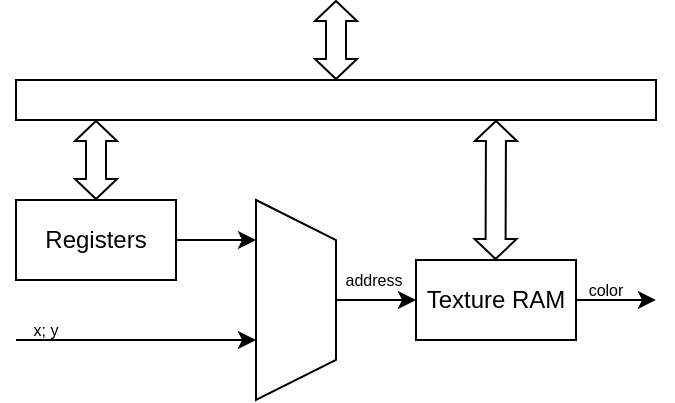 <mxfile version="21.2.3" type="device">
  <diagram name="Page-1" id="UmiWTSC5wWP8ugJTsHOZ">
    <mxGraphModel dx="819" dy="454" grid="1" gridSize="10" guides="1" tooltips="1" connect="1" arrows="1" fold="1" page="1" pageScale="1" pageWidth="827" pageHeight="1169" math="0" shadow="0">
      <root>
        <mxCell id="0" />
        <mxCell id="1" parent="0" />
        <mxCell id="FHLjFzFh86YU1NFtjN-G-7" value="Registers" style="rounded=0;whiteSpace=wrap;html=1;" vertex="1" parent="1">
          <mxGeometry x="220" y="200" width="80" height="40" as="geometry" />
        </mxCell>
        <mxCell id="FHLjFzFh86YU1NFtjN-G-79" style="edgeStyle=orthogonalEdgeStyle;shape=connector;rounded=0;orthogonalLoop=1;jettySize=auto;html=1;exitX=0.5;exitY=0;exitDx=0;exitDy=0;entryX=0;entryY=0.5;entryDx=0;entryDy=0;labelBackgroundColor=default;strokeColor=default;fontFamily=Helvetica;fontSize=11;fontColor=default;startArrow=none;startFill=0;endArrow=classic;" edge="1" parent="1" source="FHLjFzFh86YU1NFtjN-G-40" target="FHLjFzFh86YU1NFtjN-G-77">
          <mxGeometry relative="1" as="geometry" />
        </mxCell>
        <mxCell id="FHLjFzFh86YU1NFtjN-G-40" value="" style="shape=trapezoid;perimeter=trapezoidPerimeter;whiteSpace=wrap;html=1;fixedSize=1;fontFamily=Helvetica;fontSize=11;fontColor=default;rotation=90;" vertex="1" parent="1">
          <mxGeometry x="310" y="230" width="100" height="40" as="geometry" />
        </mxCell>
        <mxCell id="FHLjFzFh86YU1NFtjN-G-44" value="" style="endArrow=classic;html=1;rounded=0;labelBackgroundColor=default;strokeColor=default;fontFamily=Helvetica;fontSize=11;fontColor=default;shape=connector;exitX=1;exitY=0.5;exitDx=0;exitDy=0;" edge="1" parent="1" source="FHLjFzFh86YU1NFtjN-G-7">
          <mxGeometry width="50" height="50" relative="1" as="geometry">
            <mxPoint x="310" y="260" as="sourcePoint" />
            <mxPoint x="340" y="220" as="targetPoint" />
          </mxGeometry>
        </mxCell>
        <mxCell id="FHLjFzFh86YU1NFtjN-G-75" value="" style="shape=flexArrow;endArrow=classic;startArrow=classic;html=1;rounded=0;labelBackgroundColor=default;strokeColor=default;fontFamily=Helvetica;fontSize=11;fontColor=default;startSize=3;endSize=3;startWidth=10;endWidth=10;exitX=0.5;exitY=0;exitDx=0;exitDy=0;" edge="1" parent="1" source="FHLjFzFh86YU1NFtjN-G-7">
          <mxGeometry width="100" height="100" relative="1" as="geometry">
            <mxPoint x="250" y="170" as="sourcePoint" />
            <mxPoint x="260" y="160" as="targetPoint" />
          </mxGeometry>
        </mxCell>
        <mxCell id="FHLjFzFh86YU1NFtjN-G-76" value="" style="endArrow=classic;html=1;rounded=0;labelBackgroundColor=default;strokeColor=default;fontFamily=Helvetica;fontSize=11;fontColor=default;shape=connector;" edge="1" parent="1">
          <mxGeometry width="50" height="50" relative="1" as="geometry">
            <mxPoint x="220" y="270" as="sourcePoint" />
            <mxPoint x="340" y="270" as="targetPoint" />
          </mxGeometry>
        </mxCell>
        <mxCell id="FHLjFzFh86YU1NFtjN-G-80" style="edgeStyle=orthogonalEdgeStyle;shape=connector;rounded=0;orthogonalLoop=1;jettySize=auto;html=1;exitX=1;exitY=0.5;exitDx=0;exitDy=0;labelBackgroundColor=default;strokeColor=default;fontFamily=Helvetica;fontSize=11;fontColor=default;startArrow=none;startFill=0;endArrow=classic;" edge="1" parent="1" source="FHLjFzFh86YU1NFtjN-G-77">
          <mxGeometry relative="1" as="geometry">
            <mxPoint x="540" y="249.96" as="targetPoint" />
          </mxGeometry>
        </mxCell>
        <mxCell id="FHLjFzFh86YU1NFtjN-G-77" value="Texture RAM" style="rounded=0;whiteSpace=wrap;html=1;" vertex="1" parent="1">
          <mxGeometry x="420" y="230" width="80" height="40" as="geometry" />
        </mxCell>
        <mxCell id="FHLjFzFh86YU1NFtjN-G-81" value="" style="shape=flexArrow;endArrow=classic;startArrow=classic;html=1;rounded=0;labelBackgroundColor=default;strokeColor=default;fontFamily=Helvetica;fontSize=11;fontColor=default;startSize=3;endSize=3;startWidth=10;endWidth=10;exitX=0.5;exitY=0;exitDx=0;exitDy=0;" edge="1" parent="1">
          <mxGeometry width="100" height="100" relative="1" as="geometry">
            <mxPoint x="459.76" y="230" as="sourcePoint" />
            <mxPoint x="460" y="160" as="targetPoint" />
          </mxGeometry>
        </mxCell>
        <mxCell id="FHLjFzFh86YU1NFtjN-G-82" value="" style="rounded=0;whiteSpace=wrap;html=1;rotation=90;" vertex="1" parent="1">
          <mxGeometry x="370" y="-10" width="20" height="320" as="geometry" />
        </mxCell>
        <mxCell id="FHLjFzFh86YU1NFtjN-G-83" value="color" style="text;html=1;strokeColor=none;fillColor=none;align=center;verticalAlign=middle;whiteSpace=wrap;rounded=0;fontSize=8;fontFamily=Helvetica;fontColor=default;" vertex="1" parent="1">
          <mxGeometry x="500" y="240" width="30" height="10" as="geometry" />
        </mxCell>
        <mxCell id="FHLjFzFh86YU1NFtjN-G-84" value="address" style="text;html=1;strokeColor=none;fillColor=none;align=center;verticalAlign=middle;whiteSpace=wrap;rounded=0;fontSize=8;fontFamily=Helvetica;fontColor=default;" vertex="1" parent="1">
          <mxGeometry x="384" y="235" width="30" height="10" as="geometry" />
        </mxCell>
        <mxCell id="FHLjFzFh86YU1NFtjN-G-85" value="x; y" style="text;html=1;strokeColor=none;fillColor=none;align=center;verticalAlign=middle;whiteSpace=wrap;rounded=0;fontSize=8;fontFamily=Helvetica;fontColor=default;" vertex="1" parent="1">
          <mxGeometry x="220" y="260" width="30" height="10" as="geometry" />
        </mxCell>
        <mxCell id="FHLjFzFh86YU1NFtjN-G-87" value="" style="shape=flexArrow;endArrow=classic;startArrow=classic;html=1;rounded=0;labelBackgroundColor=default;strokeColor=default;fontFamily=Helvetica;fontSize=11;fontColor=default;startSize=3;endSize=3;startWidth=10;endWidth=10;exitX=0.5;exitY=0;exitDx=0;exitDy=0;" edge="1" parent="1">
          <mxGeometry width="100" height="100" relative="1" as="geometry">
            <mxPoint x="380" y="140" as="sourcePoint" />
            <mxPoint x="380" y="100" as="targetPoint" />
          </mxGeometry>
        </mxCell>
      </root>
    </mxGraphModel>
  </diagram>
</mxfile>
